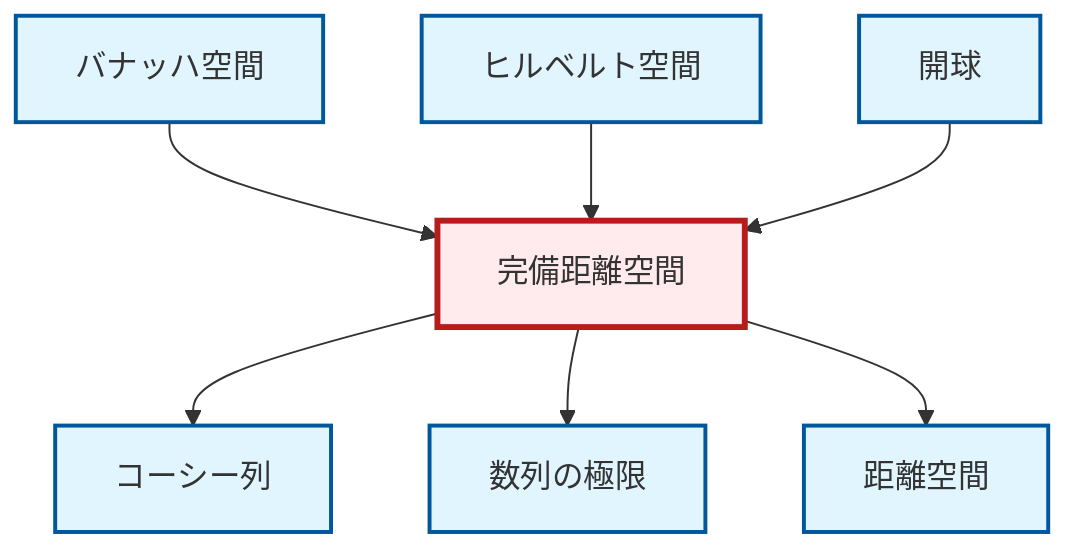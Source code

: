 graph TD
    classDef definition fill:#e1f5fe,stroke:#01579b,stroke-width:2px
    classDef theorem fill:#f3e5f5,stroke:#4a148c,stroke-width:2px
    classDef axiom fill:#fff3e0,stroke:#e65100,stroke-width:2px
    classDef example fill:#e8f5e9,stroke:#1b5e20,stroke-width:2px
    classDef current fill:#ffebee,stroke:#b71c1c,stroke-width:3px
    def-cauchy-sequence["コーシー列"]:::definition
    def-metric-space["距離空間"]:::definition
    def-complete-metric-space["完備距離空間"]:::definition
    def-open-ball["開球"]:::definition
    def-limit["数列の極限"]:::definition
    def-hilbert-space["ヒルベルト空間"]:::definition
    def-banach-space["バナッハ空間"]:::definition
    def-banach-space --> def-complete-metric-space
    def-complete-metric-space --> def-cauchy-sequence
    def-hilbert-space --> def-complete-metric-space
    def-complete-metric-space --> def-limit
    def-open-ball --> def-complete-metric-space
    def-complete-metric-space --> def-metric-space
    class def-complete-metric-space current